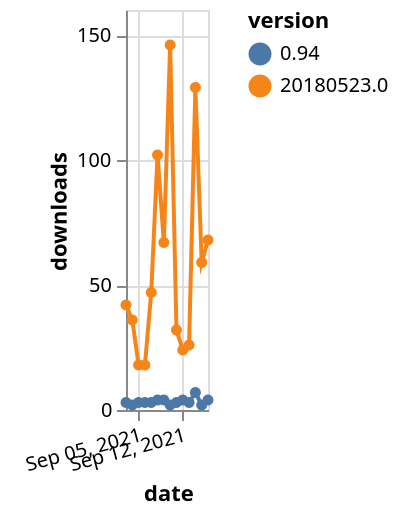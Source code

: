 {"$schema": "https://vega.github.io/schema/vega-lite/v5.json", "description": "A simple bar chart with embedded data.", "data": {"values": [{"date": "2021-09-03", "total": 61992, "delta": 42, "version": "20180523.0"}, {"date": "2021-09-04", "total": 62028, "delta": 36, "version": "20180523.0"}, {"date": "2021-09-05", "total": 62046, "delta": 18, "version": "20180523.0"}, {"date": "2021-09-06", "total": 62064, "delta": 18, "version": "20180523.0"}, {"date": "2021-09-07", "total": 62111, "delta": 47, "version": "20180523.0"}, {"date": "2021-09-08", "total": 62213, "delta": 102, "version": "20180523.0"}, {"date": "2021-09-09", "total": 62280, "delta": 67, "version": "20180523.0"}, {"date": "2021-09-10", "total": 62426, "delta": 146, "version": "20180523.0"}, {"date": "2021-09-11", "total": 62458, "delta": 32, "version": "20180523.0"}, {"date": "2021-09-12", "total": 62482, "delta": 24, "version": "20180523.0"}, {"date": "2021-09-13", "total": 62508, "delta": 26, "version": "20180523.0"}, {"date": "2021-09-14", "total": 62637, "delta": 129, "version": "20180523.0"}, {"date": "2021-09-15", "total": 62696, "delta": 59, "version": "20180523.0"}, {"date": "2021-09-16", "total": 62764, "delta": 68, "version": "20180523.0"}, {"date": "2021-09-03", "total": 21565, "delta": 3, "version": "0.94"}, {"date": "2021-09-04", "total": 21567, "delta": 2, "version": "0.94"}, {"date": "2021-09-05", "total": 21570, "delta": 3, "version": "0.94"}, {"date": "2021-09-06", "total": 21573, "delta": 3, "version": "0.94"}, {"date": "2021-09-07", "total": 21576, "delta": 3, "version": "0.94"}, {"date": "2021-09-08", "total": 21580, "delta": 4, "version": "0.94"}, {"date": "2021-09-09", "total": 21584, "delta": 4, "version": "0.94"}, {"date": "2021-09-10", "total": 21586, "delta": 2, "version": "0.94"}, {"date": "2021-09-11", "total": 21589, "delta": 3, "version": "0.94"}, {"date": "2021-09-12", "total": 21593, "delta": 4, "version": "0.94"}, {"date": "2021-09-13", "total": 21596, "delta": 3, "version": "0.94"}, {"date": "2021-09-14", "total": 21603, "delta": 7, "version": "0.94"}, {"date": "2021-09-15", "total": 21605, "delta": 2, "version": "0.94"}, {"date": "2021-09-16", "total": 21609, "delta": 4, "version": "0.94"}]}, "width": "container", "mark": {"type": "line", "point": {"filled": true}}, "encoding": {"x": {"field": "date", "type": "temporal", "timeUnit": "yearmonthdate", "title": "date", "axis": {"labelAngle": -15}}, "y": {"field": "delta", "type": "quantitative", "title": "downloads"}, "color": {"field": "version", "type": "nominal"}, "tooltip": {"field": "delta"}}}